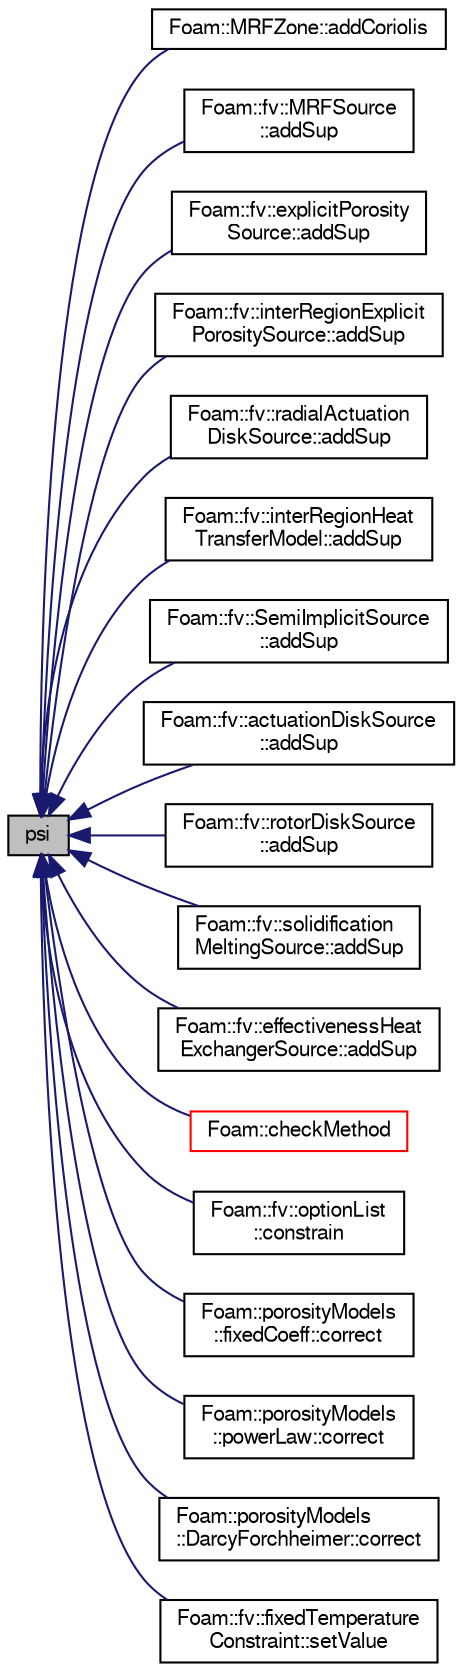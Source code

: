 digraph "psi"
{
  bgcolor="transparent";
  edge [fontname="FreeSans",fontsize="10",labelfontname="FreeSans",labelfontsize="10"];
  node [fontname="FreeSans",fontsize="10",shape=record];
  rankdir="LR";
  Node1 [label="psi",height=0.2,width=0.4,color="black", fillcolor="grey75", style="filled" fontcolor="black"];
  Node1 -> Node2 [dir="back",color="midnightblue",fontsize="10",style="solid",fontname="FreeSans"];
  Node2 [label="Foam::MRFZone::addCoriolis",height=0.2,width=0.4,color="black",URL="$a01496.html#a86980972294a711d8cdce8b61d336987",tooltip="Add the Coriolis force contribution to the momentum equation. "];
  Node1 -> Node3 [dir="back",color="midnightblue",fontsize="10",style="solid",fontname="FreeSans"];
  Node3 [label="Foam::fv::MRFSource\l::addSup",height=0.2,width=0.4,color="black",URL="$a01495.html#a921ab0aacd899760d7f4a2ec0b0241bd",tooltip="Vector. "];
  Node1 -> Node4 [dir="back",color="midnightblue",fontsize="10",style="solid",fontname="FreeSans"];
  Node4 [label="Foam::fv::explicitPorosity\lSource::addSup",height=0.2,width=0.4,color="black",URL="$a00664.html#a921ab0aacd899760d7f4a2ec0b0241bd",tooltip="Add implicit contribution to momentum equation. "];
  Node1 -> Node5 [dir="back",color="midnightblue",fontsize="10",style="solid",fontname="FreeSans"];
  Node5 [label="Foam::fv::interRegionExplicit\lPorositySource::addSup",height=0.2,width=0.4,color="black",URL="$a01126.html#a921ab0aacd899760d7f4a2ec0b0241bd",tooltip="Vector. "];
  Node1 -> Node6 [dir="back",color="midnightblue",fontsize="10",style="solid",fontname="FreeSans"];
  Node6 [label="Foam::fv::radialActuation\lDiskSource::addSup",height=0.2,width=0.4,color="black",URL="$a01998.html#a921ab0aacd899760d7f4a2ec0b0241bd",tooltip="Source term to momentum equation. "];
  Node1 -> Node7 [dir="back",color="midnightblue",fontsize="10",style="solid",fontname="FreeSans"];
  Node7 [label="Foam::fv::interRegionHeat\lTransferModel::addSup",height=0.2,width=0.4,color="black",URL="$a01127.html#a9c3a3fc9e70c143a42b667f4c9485ec3",tooltip="Source term to energy equation. "];
  Node1 -> Node8 [dir="back",color="midnightblue",fontsize="10",style="solid",fontname="FreeSans"];
  Node8 [label="Foam::fv::SemiImplicitSource\l::addSup",height=0.2,width=0.4,color="black",URL="$a02206.html#a1ee48a8055fa0cf69ffb5ed424c93bb5",tooltip="Add explicit contribution to equation. "];
  Node1 -> Node9 [dir="back",color="midnightblue",fontsize="10",style="solid",fontname="FreeSans"];
  Node9 [label="Foam::fv::actuationDiskSource\l::addSup",height=0.2,width=0.4,color="black",URL="$a00019.html#a921ab0aacd899760d7f4a2ec0b0241bd",tooltip="Source term to momentum equation. "];
  Node1 -> Node10 [dir="back",color="midnightblue",fontsize="10",style="solid",fontname="FreeSans"];
  Node10 [label="Foam::fv::rotorDiskSource\l::addSup",height=0.2,width=0.4,color="black",URL="$a02158.html#a921ab0aacd899760d7f4a2ec0b0241bd",tooltip="Source term to momentum equation. "];
  Node1 -> Node11 [dir="back",color="midnightblue",fontsize="10",style="solid",fontname="FreeSans"];
  Node11 [label="Foam::fv::solidification\lMeltingSource::addSup",height=0.2,width=0.4,color="black",URL="$a02302.html#a921ab0aacd899760d7f4a2ec0b0241bd",tooltip="Add implicit contribution to momentum equation. "];
  Node1 -> Node12 [dir="back",color="midnightblue",fontsize="10",style="solid",fontname="FreeSans"];
  Node12 [label="Foam::fv::effectivenessHeat\lExchangerSource::addSup",height=0.2,width=0.4,color="black",URL="$a00601.html#a42e5220cac26493394efed2c2c8b4ccd",tooltip="Scalar. "];
  Node1 -> Node13 [dir="back",color="midnightblue",fontsize="10",style="solid",fontname="FreeSans"];
  Node13 [label="Foam::checkMethod",height=0.2,width=0.4,color="red",URL="$a10237.html#a656fbda275eb1aaf53a9b1df97a5743c"];
  Node1 -> Node14 [dir="back",color="midnightblue",fontsize="10",style="solid",fontname="FreeSans"];
  Node14 [label="Foam::fv::optionList\l::constrain",height=0.2,width=0.4,color="black",URL="$a01667.html#ab41c286bca1d06f1df7ae33c4f45b1bd",tooltip="Apply constraints to equation. "];
  Node1 -> Node15 [dir="back",color="midnightblue",fontsize="10",style="solid",fontname="FreeSans"];
  Node15 [label="Foam::porosityModels\l::fixedCoeff::correct",height=0.2,width=0.4,color="black",URL="$a00795.html#a47cb3ff4420829a0903b6987468bc9bd",tooltip="Add resistance. "];
  Node1 -> Node16 [dir="back",color="midnightblue",fontsize="10",style="solid",fontname="FreeSans"];
  Node16 [label="Foam::porosityModels\l::powerLaw::correct",height=0.2,width=0.4,color="black",URL="$a01889.html#a47cb3ff4420829a0903b6987468bc9bd",tooltip="Add resistance. "];
  Node1 -> Node17 [dir="back",color="midnightblue",fontsize="10",style="solid",fontname="FreeSans"];
  Node17 [label="Foam::porosityModels\l::DarcyForchheimer::correct",height=0.2,width=0.4,color="black",URL="$a00478.html#a47cb3ff4420829a0903b6987468bc9bd",tooltip="Add resistance. "];
  Node1 -> Node18 [dir="back",color="midnightblue",fontsize="10",style="solid",fontname="FreeSans"];
  Node18 [label="Foam::fv::fixedTemperature\lConstraint::setValue",height=0.2,width=0.4,color="black",URL="$a00810.html#a14a2a47dd256cb0c8b14bd4efe1fef04",tooltip="Scalar. "];
}

